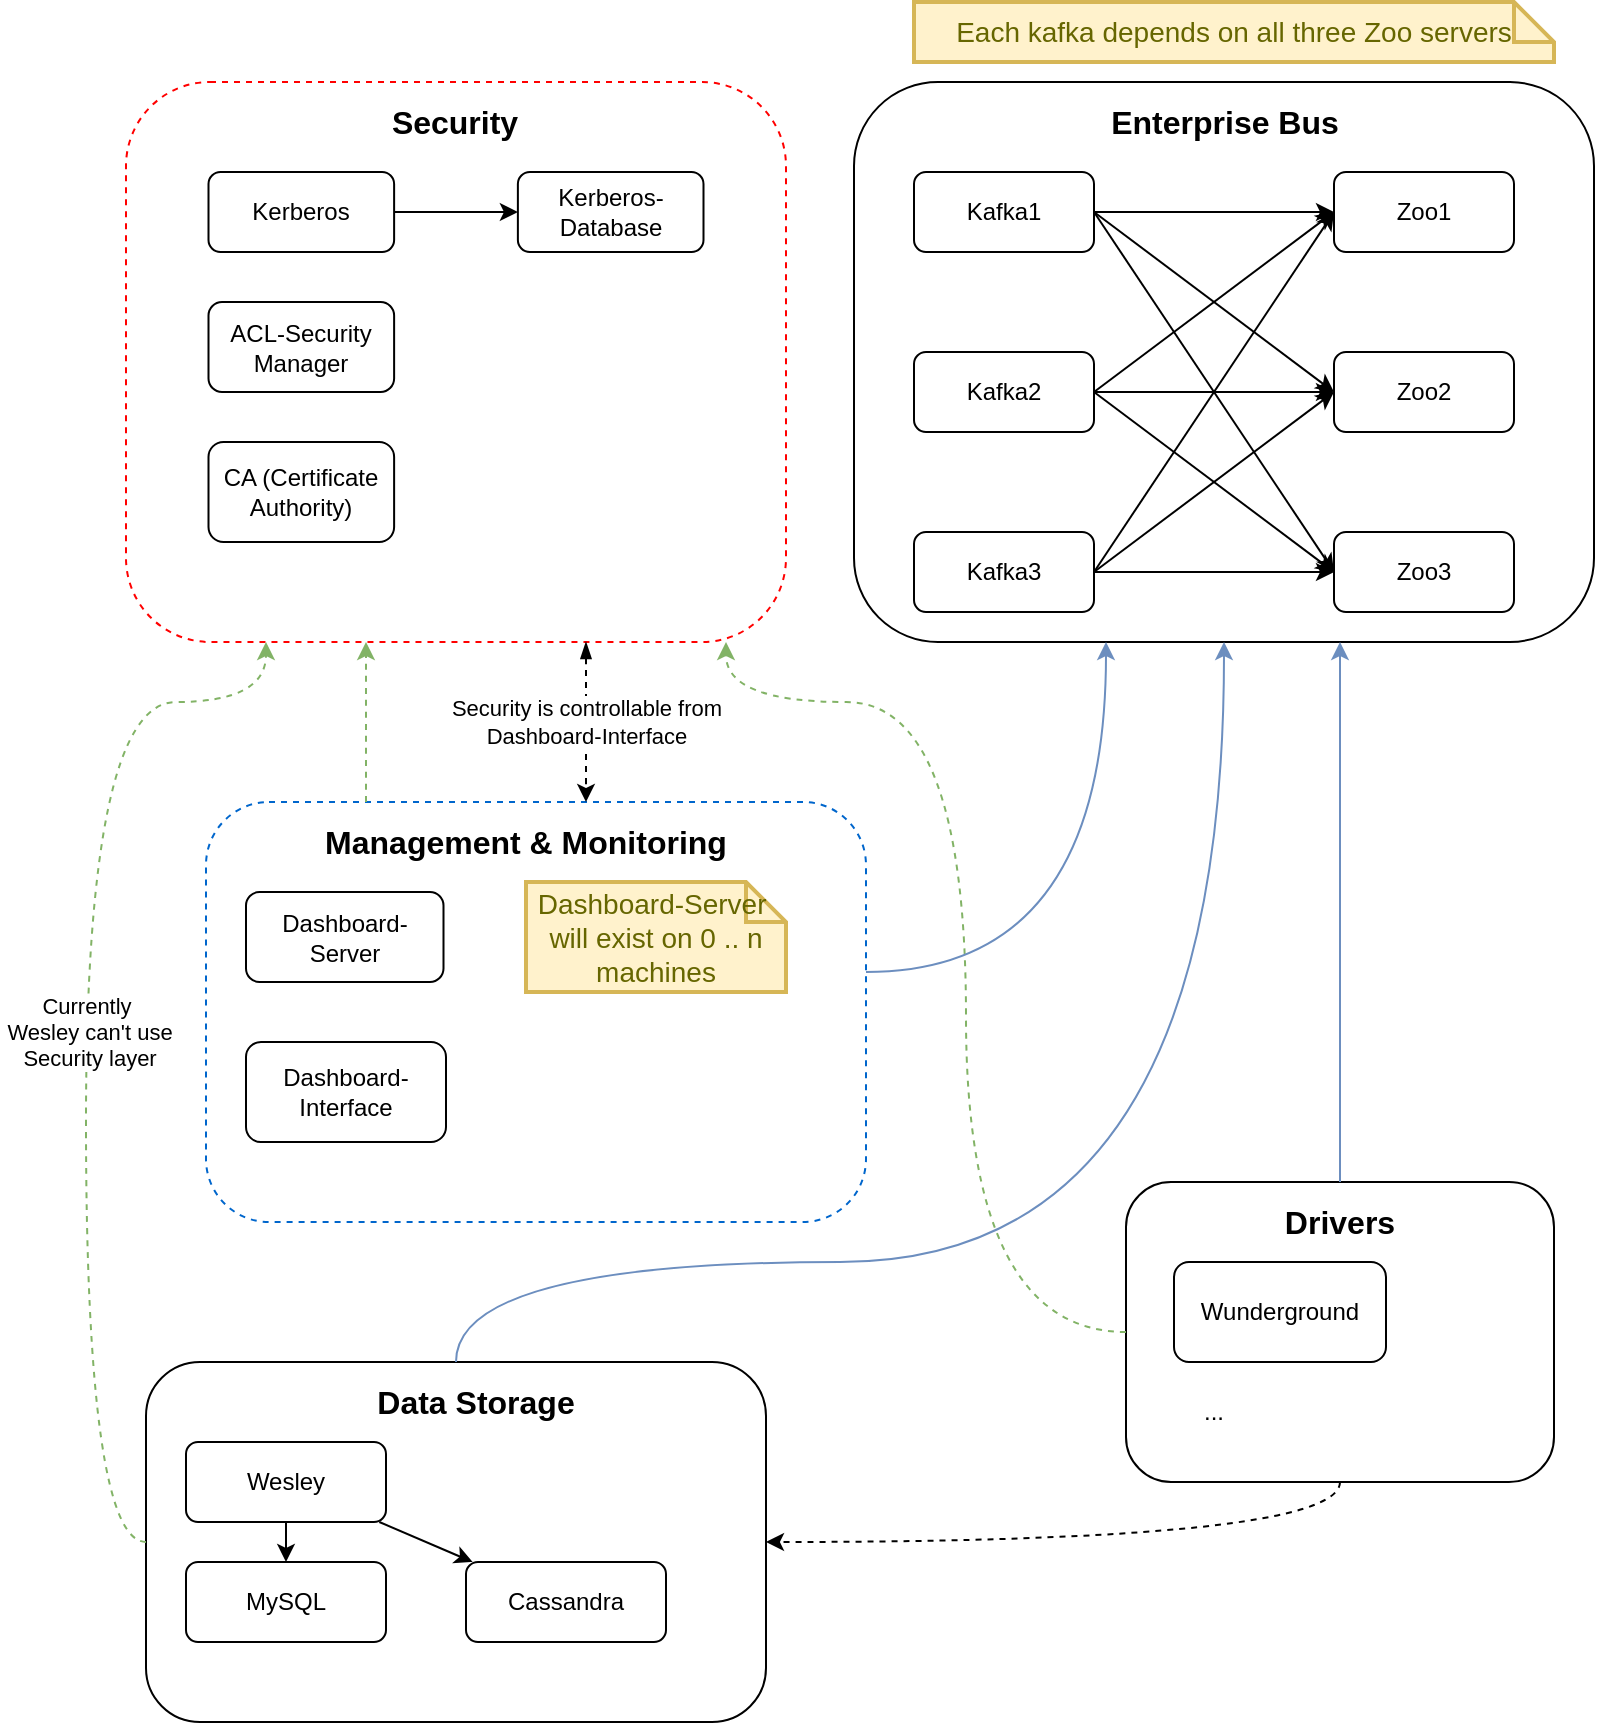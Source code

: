 <mxfile version="13.6.2" type="device"><diagram id="k93qHJ6OZA4C_yCORLoG" name="Page-1"><mxGraphModel dx="1933" dy="1003" grid="1" gridSize="10" guides="1" tooltips="1" connect="1" arrows="1" fold="1" page="1" pageScale="1" pageWidth="827" pageHeight="1169" math="0" shadow="0"><root><mxCell id="0"/><mxCell id="1" parent="0"/><mxCell id="tlD21c6eKWyXY4mZJTzf-46" value="" style="group" parent="1" vertex="1" connectable="0"><mxGeometry x="50" y="90" width="330" height="280" as="geometry"/></mxCell><mxCell id="tlD21c6eKWyXY4mZJTzf-1" value="" style="rounded=1;whiteSpace=wrap;html=1;dashed=1;strokeColor=#FF0000;" parent="tlD21c6eKWyXY4mZJTzf-46" vertex="1"><mxGeometry width="330" height="280" as="geometry"/></mxCell><mxCell id="tlD21c6eKWyXY4mZJTzf-4" value="Kerberos" style="rounded=1;whiteSpace=wrap;html=1;" parent="tlD21c6eKWyXY4mZJTzf-46" vertex="1"><mxGeometry x="41.25" y="45.0" width="92.812" height="40" as="geometry"/></mxCell><mxCell id="tlD21c6eKWyXY4mZJTzf-7" value="ACL-Security Manager" style="rounded=1;whiteSpace=wrap;html=1;" parent="tlD21c6eKWyXY4mZJTzf-46" vertex="1"><mxGeometry x="41.25" y="110" width="92.812" height="45.0" as="geometry"/></mxCell><mxCell id="tlD21c6eKWyXY4mZJTzf-8" value="CA (Certificate Authority)" style="rounded=1;whiteSpace=wrap;html=1;strokeColor=#000000;" parent="tlD21c6eKWyXY4mZJTzf-46" vertex="1"><mxGeometry x="41.25" y="180.0" width="92.812" height="50" as="geometry"/></mxCell><mxCell id="tlD21c6eKWyXY4mZJTzf-45" value="&lt;font style=&quot;font-size: 16px&quot;&gt;&lt;b&gt;Security&lt;/b&gt;&lt;/font&gt;" style="text;html=1;strokeColor=none;fillColor=none;align=center;verticalAlign=middle;whiteSpace=wrap;rounded=0;" parent="tlD21c6eKWyXY4mZJTzf-46" vertex="1"><mxGeometry x="144.375" y="10" width="41.25" height="20" as="geometry"/></mxCell><mxCell id="tlD21c6eKWyXY4mZJTzf-5" value="Kerberos-Database" style="rounded=1;whiteSpace=wrap;html=1;" parent="tlD21c6eKWyXY4mZJTzf-46" vertex="1"><mxGeometry x="195.938" y="45.0" width="92.812" height="40" as="geometry"/></mxCell><mxCell id="tlD21c6eKWyXY4mZJTzf-6" value="" style="edgeStyle=orthogonalEdgeStyle;rounded=0;orthogonalLoop=1;jettySize=auto;html=1;" parent="tlD21c6eKWyXY4mZJTzf-46" source="tlD21c6eKWyXY4mZJTzf-4" target="tlD21c6eKWyXY4mZJTzf-5" edge="1"><mxGeometry relative="1" as="geometry"/></mxCell><mxCell id="tlD21c6eKWyXY4mZJTzf-48" value="" style="group" parent="1" vertex="1" connectable="0"><mxGeometry x="414" y="50" width="370" height="320" as="geometry"/></mxCell><mxCell id="tlD21c6eKWyXY4mZJTzf-42" value="Each kafka depends on all three Zoo servers" style="shape=note;strokeWidth=2;fontSize=14;size=20;whiteSpace=wrap;html=1;fillColor=#fff2cc;strokeColor=#d6b656;fontColor=#666600;" parent="tlD21c6eKWyXY4mZJTzf-48" vertex="1"><mxGeometry x="30" width="320" height="30" as="geometry"/></mxCell><mxCell id="tlD21c6eKWyXY4mZJTzf-18" value="" style="rounded=1;whiteSpace=wrap;html=1;strokeColor=#000000;" parent="tlD21c6eKWyXY4mZJTzf-48" vertex="1"><mxGeometry y="40" width="370" height="280" as="geometry"/></mxCell><mxCell id="tlD21c6eKWyXY4mZJTzf-19" value="Kafka1" style="rounded=1;whiteSpace=wrap;html=1;strokeColor=#000000;" parent="tlD21c6eKWyXY4mZJTzf-48" vertex="1"><mxGeometry x="30" y="85" width="90" height="40" as="geometry"/></mxCell><mxCell id="tlD21c6eKWyXY4mZJTzf-20" value="Kafka2" style="rounded=1;whiteSpace=wrap;html=1;strokeColor=#000000;" parent="tlD21c6eKWyXY4mZJTzf-48" vertex="1"><mxGeometry x="30" y="175" width="90" height="40" as="geometry"/></mxCell><mxCell id="tlD21c6eKWyXY4mZJTzf-21" value="Kafka3" style="rounded=1;whiteSpace=wrap;html=1;strokeColor=#000000;" parent="tlD21c6eKWyXY4mZJTzf-48" vertex="1"><mxGeometry x="30" y="265" width="90" height="40" as="geometry"/></mxCell><mxCell id="tlD21c6eKWyXY4mZJTzf-22" value="Zoo1" style="rounded=1;whiteSpace=wrap;html=1;strokeColor=#000000;" parent="tlD21c6eKWyXY4mZJTzf-48" vertex="1"><mxGeometry x="240" y="85" width="90" height="40" as="geometry"/></mxCell><mxCell id="tlD21c6eKWyXY4mZJTzf-35" style="edgeStyle=none;rounded=0;orthogonalLoop=1;jettySize=auto;html=1;" parent="tlD21c6eKWyXY4mZJTzf-48" source="tlD21c6eKWyXY4mZJTzf-19" target="tlD21c6eKWyXY4mZJTzf-22" edge="1"><mxGeometry relative="1" as="geometry"/></mxCell><mxCell id="tlD21c6eKWyXY4mZJTzf-37" style="edgeStyle=none;rounded=0;orthogonalLoop=1;jettySize=auto;html=1;exitX=1;exitY=0.5;exitDx=0;exitDy=0;entryX=0;entryY=0.5;entryDx=0;entryDy=0;" parent="tlD21c6eKWyXY4mZJTzf-48" source="tlD21c6eKWyXY4mZJTzf-20" target="tlD21c6eKWyXY4mZJTzf-22" edge="1"><mxGeometry relative="1" as="geometry"/></mxCell><mxCell id="tlD21c6eKWyXY4mZJTzf-41" style="edgeStyle=none;rounded=0;orthogonalLoop=1;jettySize=auto;html=1;exitX=1;exitY=0.5;exitDx=0;exitDy=0;entryX=0;entryY=0.5;entryDx=0;entryDy=0;" parent="tlD21c6eKWyXY4mZJTzf-48" source="tlD21c6eKWyXY4mZJTzf-21" target="tlD21c6eKWyXY4mZJTzf-22" edge="1"><mxGeometry relative="1" as="geometry"/></mxCell><mxCell id="tlD21c6eKWyXY4mZJTzf-23" value="Zoo2" style="rounded=1;whiteSpace=wrap;html=1;strokeColor=#000000;" parent="tlD21c6eKWyXY4mZJTzf-48" vertex="1"><mxGeometry x="240" y="175" width="90" height="40" as="geometry"/></mxCell><mxCell id="tlD21c6eKWyXY4mZJTzf-34" style="edgeStyle=none;rounded=0;orthogonalLoop=1;jettySize=auto;html=1;exitX=1;exitY=0.5;exitDx=0;exitDy=0;entryX=0;entryY=0.5;entryDx=0;entryDy=0;" parent="tlD21c6eKWyXY4mZJTzf-48" source="tlD21c6eKWyXY4mZJTzf-19" target="tlD21c6eKWyXY4mZJTzf-23" edge="1"><mxGeometry relative="1" as="geometry"/></mxCell><mxCell id="tlD21c6eKWyXY4mZJTzf-36" style="edgeStyle=none;rounded=0;orthogonalLoop=1;jettySize=auto;html=1;" parent="tlD21c6eKWyXY4mZJTzf-48" source="tlD21c6eKWyXY4mZJTzf-20" target="tlD21c6eKWyXY4mZJTzf-23" edge="1"><mxGeometry relative="1" as="geometry"/></mxCell><mxCell id="tlD21c6eKWyXY4mZJTzf-40" style="edgeStyle=none;rounded=0;orthogonalLoop=1;jettySize=auto;html=1;exitX=1;exitY=0.5;exitDx=0;exitDy=0;entryX=0;entryY=0.5;entryDx=0;entryDy=0;" parent="tlD21c6eKWyXY4mZJTzf-48" source="tlD21c6eKWyXY4mZJTzf-21" target="tlD21c6eKWyXY4mZJTzf-23" edge="1"><mxGeometry relative="1" as="geometry"/></mxCell><mxCell id="tlD21c6eKWyXY4mZJTzf-24" value="Zoo3" style="rounded=1;whiteSpace=wrap;html=1;strokeColor=#000000;" parent="tlD21c6eKWyXY4mZJTzf-48" vertex="1"><mxGeometry x="240" y="265" width="90" height="40" as="geometry"/></mxCell><mxCell id="tlD21c6eKWyXY4mZJTzf-33" style="rounded=0;orthogonalLoop=1;jettySize=auto;html=1;exitX=1;exitY=0.5;exitDx=0;exitDy=0;entryX=0;entryY=0.5;entryDx=0;entryDy=0;" parent="tlD21c6eKWyXY4mZJTzf-48" source="tlD21c6eKWyXY4mZJTzf-19" target="tlD21c6eKWyXY4mZJTzf-24" edge="1"><mxGeometry relative="1" as="geometry"/></mxCell><mxCell id="tlD21c6eKWyXY4mZJTzf-38" style="edgeStyle=none;rounded=0;orthogonalLoop=1;jettySize=auto;html=1;exitX=1;exitY=0.5;exitDx=0;exitDy=0;entryX=0;entryY=0.5;entryDx=0;entryDy=0;" parent="tlD21c6eKWyXY4mZJTzf-48" source="tlD21c6eKWyXY4mZJTzf-20" target="tlD21c6eKWyXY4mZJTzf-24" edge="1"><mxGeometry relative="1" as="geometry"/></mxCell><mxCell id="tlD21c6eKWyXY4mZJTzf-39" style="edgeStyle=none;rounded=0;orthogonalLoop=1;jettySize=auto;html=1;" parent="tlD21c6eKWyXY4mZJTzf-48" source="tlD21c6eKWyXY4mZJTzf-21" target="tlD21c6eKWyXY4mZJTzf-24" edge="1"><mxGeometry relative="1" as="geometry"/></mxCell><mxCell id="tlD21c6eKWyXY4mZJTzf-47" value="&lt;span style=&quot;font-size: 16px&quot;&gt;&lt;b&gt;Enterprise Bus&lt;/b&gt;&lt;/span&gt;" style="text;html=1;strokeColor=none;fillColor=none;align=center;verticalAlign=middle;whiteSpace=wrap;rounded=0;" parent="tlD21c6eKWyXY4mZJTzf-48" vertex="1"><mxGeometry x="99.5" y="50" width="171" height="20" as="geometry"/></mxCell><mxCell id="tlD21c6eKWyXY4mZJTzf-56" value="" style="group" parent="1" vertex="1" connectable="0"><mxGeometry x="550" y="640" width="214" height="150" as="geometry"/></mxCell><mxCell id="tlD21c6eKWyXY4mZJTzf-50" value="" style="rounded=1;whiteSpace=wrap;html=1;strokeColor=#000000;" parent="tlD21c6eKWyXY4mZJTzf-56" vertex="1"><mxGeometry width="214" height="150" as="geometry"/></mxCell><mxCell id="tlD21c6eKWyXY4mZJTzf-52" value="Wunderground" style="rounded=1;whiteSpace=wrap;html=1;strokeColor=#000000;" parent="tlD21c6eKWyXY4mZJTzf-56" vertex="1"><mxGeometry x="24" y="40" width="106" height="50" as="geometry"/></mxCell><mxCell id="tlD21c6eKWyXY4mZJTzf-53" value="..." style="text;html=1;strokeColor=none;fillColor=none;align=center;verticalAlign=middle;whiteSpace=wrap;rounded=0;" parent="tlD21c6eKWyXY4mZJTzf-56" vertex="1"><mxGeometry x="24" y="105" width="40" height="20" as="geometry"/></mxCell><mxCell id="tlD21c6eKWyXY4mZJTzf-54" value="&lt;font style=&quot;font-size: 16px&quot;&gt;&lt;b&gt;Drivers&lt;/b&gt;&lt;/font&gt;" style="text;html=1;strokeColor=none;fillColor=none;align=center;verticalAlign=middle;whiteSpace=wrap;rounded=0;" parent="tlD21c6eKWyXY4mZJTzf-56" vertex="1"><mxGeometry x="2" y="10" width="210" height="20" as="geometry"/></mxCell><mxCell id="tlD21c6eKWyXY4mZJTzf-55" style="edgeStyle=none;rounded=0;orthogonalLoop=1;jettySize=auto;html=1;exitX=0.5;exitY=1;exitDx=0;exitDy=0;" parent="tlD21c6eKWyXY4mZJTzf-56" source="tlD21c6eKWyXY4mZJTzf-54" target="tlD21c6eKWyXY4mZJTzf-54" edge="1"><mxGeometry relative="1" as="geometry"/></mxCell><mxCell id="tlD21c6eKWyXY4mZJTzf-62" value="" style="group" parent="1" vertex="1" connectable="0"><mxGeometry x="90" y="450" width="330" height="210" as="geometry"/></mxCell><mxCell id="tlD21c6eKWyXY4mZJTzf-9" value="" style="rounded=1;whiteSpace=wrap;html=1;dashed=1;strokeColor=#0066CC;" parent="tlD21c6eKWyXY4mZJTzf-62" vertex="1"><mxGeometry width="330" height="210" as="geometry"/></mxCell><mxCell id="tlD21c6eKWyXY4mZJTzf-12" value="Dashboard-Interface" style="rounded=1;whiteSpace=wrap;html=1;" parent="tlD21c6eKWyXY4mZJTzf-62" vertex="1"><mxGeometry x="20" y="120" width="100" height="50" as="geometry"/></mxCell><mxCell id="tlD21c6eKWyXY4mZJTzf-17" value="Dashboard-Server&amp;nbsp;&lt;br&gt;will exist on 0 .. n machines" style="shape=note;strokeWidth=2;fontSize=14;size=20;whiteSpace=wrap;html=1;fillColor=#fff2cc;strokeColor=#d6b656;fontColor=#666600;" parent="tlD21c6eKWyXY4mZJTzf-62" vertex="1"><mxGeometry x="160" y="40" width="130" height="55" as="geometry"/></mxCell><mxCell id="tlD21c6eKWyXY4mZJTzf-49" value="&lt;font style=&quot;font-size: 16px&quot;&gt;&lt;b&gt;Management &amp;amp; Monitoring&lt;/b&gt;&lt;/font&gt;" style="text;html=1;strokeColor=none;fillColor=none;align=center;verticalAlign=middle;whiteSpace=wrap;rounded=0;" parent="tlD21c6eKWyXY4mZJTzf-62" vertex="1"><mxGeometry x="55" y="10" width="210" height="20" as="geometry"/></mxCell><mxCell id="tlD21c6eKWyXY4mZJTzf-11" value="Dashboard-Server" style="rounded=1;whiteSpace=wrap;html=1;" parent="tlD21c6eKWyXY4mZJTzf-62" vertex="1"><mxGeometry x="20" y="45" width="98.75" height="45" as="geometry"/></mxCell><mxCell id="tlD21c6eKWyXY4mZJTzf-65" value="" style="group" parent="1" vertex="1" connectable="0"><mxGeometry x="60" y="730" width="310" height="180" as="geometry"/></mxCell><mxCell id="tlD21c6eKWyXY4mZJTzf-57" value="" style="rounded=1;whiteSpace=wrap;html=1;strokeColor=#000000;" parent="tlD21c6eKWyXY4mZJTzf-65" vertex="1"><mxGeometry width="310" height="180" as="geometry"/></mxCell><mxCell id="tlD21c6eKWyXY4mZJTzf-59" value="MySQL" style="rounded=1;whiteSpace=wrap;html=1;strokeColor=#000000;" parent="tlD21c6eKWyXY4mZJTzf-65" vertex="1"><mxGeometry x="20" y="100" width="100" height="40" as="geometry"/></mxCell><mxCell id="tlD21c6eKWyXY4mZJTzf-60" value="Cassandra" style="rounded=1;whiteSpace=wrap;html=1;strokeColor=#000000;" parent="tlD21c6eKWyXY4mZJTzf-65" vertex="1"><mxGeometry x="160" y="100" width="100" height="40" as="geometry"/></mxCell><mxCell id="tlD21c6eKWyXY4mZJTzf-61" value="&lt;font style=&quot;font-size: 16px&quot;&gt;&lt;b&gt;Data Storage&lt;/b&gt;&lt;/font&gt;" style="text;html=1;strokeColor=none;fillColor=none;align=center;verticalAlign=middle;whiteSpace=wrap;rounded=0;" parent="tlD21c6eKWyXY4mZJTzf-65" vertex="1"><mxGeometry x="60" y="10" width="210" height="20" as="geometry"/></mxCell><mxCell id="tlD21c6eKWyXY4mZJTzf-63" style="edgeStyle=none;rounded=0;orthogonalLoop=1;jettySize=auto;html=1;" parent="tlD21c6eKWyXY4mZJTzf-65" source="tlD21c6eKWyXY4mZJTzf-58" target="tlD21c6eKWyXY4mZJTzf-60" edge="1"><mxGeometry relative="1" as="geometry"/></mxCell><mxCell id="tlD21c6eKWyXY4mZJTzf-64" style="edgeStyle=none;rounded=0;orthogonalLoop=1;jettySize=auto;html=1;" parent="tlD21c6eKWyXY4mZJTzf-65" source="tlD21c6eKWyXY4mZJTzf-58" target="tlD21c6eKWyXY4mZJTzf-59" edge="1"><mxGeometry relative="1" as="geometry"/></mxCell><mxCell id="tlD21c6eKWyXY4mZJTzf-58" value="Wesley" style="rounded=1;whiteSpace=wrap;html=1;strokeColor=#000000;" parent="tlD21c6eKWyXY4mZJTzf-65" vertex="1"><mxGeometry x="20" y="40" width="100" height="40" as="geometry"/></mxCell><mxCell id="tlD21c6eKWyXY4mZJTzf-66" style="edgeStyle=orthogonalEdgeStyle;rounded=0;orthogonalLoop=1;jettySize=auto;html=1;curved=1;fillColor=#dae8fc;strokeColor=#6c8ebf;" parent="1" source="tlD21c6eKWyXY4mZJTzf-50" target="tlD21c6eKWyXY4mZJTzf-18" edge="1"><mxGeometry relative="1" as="geometry"><Array as="points"><mxPoint x="657" y="440"/><mxPoint x="657" y="440"/></Array></mxGeometry></mxCell><mxCell id="tlD21c6eKWyXY4mZJTzf-67" style="edgeStyle=orthogonalEdgeStyle;rounded=0;orthogonalLoop=1;jettySize=auto;html=1;curved=1;fillColor=#dae8fc;strokeColor=#6c8ebf;" parent="1" source="tlD21c6eKWyXY4mZJTzf-57" target="tlD21c6eKWyXY4mZJTzf-18" edge="1"><mxGeometry relative="1" as="geometry"><Array as="points"><mxPoint x="215" y="680"/><mxPoint x="599" y="680"/></Array></mxGeometry></mxCell><mxCell id="tlD21c6eKWyXY4mZJTzf-68" style="edgeStyle=orthogonalEdgeStyle;curved=1;rounded=0;orthogonalLoop=1;jettySize=auto;html=1;dashed=1;" parent="1" source="tlD21c6eKWyXY4mZJTzf-50" target="tlD21c6eKWyXY4mZJTzf-57" edge="1"><mxGeometry relative="1" as="geometry"><Array as="points"><mxPoint x="657" y="820"/></Array></mxGeometry></mxCell><mxCell id="tlD21c6eKWyXY4mZJTzf-69" style="edgeStyle=orthogonalEdgeStyle;curved=1;rounded=0;orthogonalLoop=1;jettySize=auto;html=1;dashed=1;fillColor=#d5e8d4;strokeColor=#82b366;" parent="1" source="tlD21c6eKWyXY4mZJTzf-50" target="tlD21c6eKWyXY4mZJTzf-1" edge="1"><mxGeometry relative="1" as="geometry"><Array as="points"><mxPoint x="470" y="715"/><mxPoint x="470" y="400"/><mxPoint x="350" y="400"/></Array></mxGeometry></mxCell><mxCell id="tlD21c6eKWyXY4mZJTzf-70" value="Currently&lt;br&gt;&amp;nbsp;Wesley can't use&lt;br&gt;&amp;nbsp;Security layer" style="edgeStyle=orthogonalEdgeStyle;curved=1;rounded=0;orthogonalLoop=1;jettySize=auto;html=1;dashed=1;fillColor=#d5e8d4;strokeColor=#82b366;" parent="1" source="tlD21c6eKWyXY4mZJTzf-57" target="tlD21c6eKWyXY4mZJTzf-1" edge="1"><mxGeometry relative="1" as="geometry"><Array as="points"><mxPoint x="30" y="820"/><mxPoint x="30" y="400"/><mxPoint x="120" y="400"/></Array></mxGeometry></mxCell><mxCell id="tlD21c6eKWyXY4mZJTzf-71" style="edgeStyle=orthogonalEdgeStyle;curved=1;rounded=0;orthogonalLoop=1;jettySize=auto;html=1;fillColor=#dae8fc;strokeColor=#6c8ebf;" parent="1" source="tlD21c6eKWyXY4mZJTzf-9" target="tlD21c6eKWyXY4mZJTzf-18" edge="1"><mxGeometry relative="1" as="geometry"><Array as="points"><mxPoint x="540" y="535"/></Array></mxGeometry></mxCell><mxCell id="tlD21c6eKWyXY4mZJTzf-72" value="Security is controllable from&lt;br&gt;Dashboard-Interface" style="edgeStyle=orthogonalEdgeStyle;curved=1;rounded=0;orthogonalLoop=1;jettySize=auto;html=1;dashed=1;startArrow=blockThin;startFill=1;" parent="1" source="tlD21c6eKWyXY4mZJTzf-1" target="tlD21c6eKWyXY4mZJTzf-9" edge="1"><mxGeometry relative="1" as="geometry"><Array as="points"><mxPoint x="280" y="410"/><mxPoint x="280" y="410"/></Array></mxGeometry></mxCell><mxCell id="tlD21c6eKWyXY4mZJTzf-73" style="edgeStyle=orthogonalEdgeStyle;curved=1;rounded=0;orthogonalLoop=1;jettySize=auto;html=1;dashed=1;fillColor=#d5e8d4;strokeColor=#82b366;" parent="1" source="tlD21c6eKWyXY4mZJTzf-9" target="tlD21c6eKWyXY4mZJTzf-1" edge="1"><mxGeometry relative="1" as="geometry"><Array as="points"><mxPoint x="170" y="410"/><mxPoint x="170" y="410"/></Array></mxGeometry></mxCell></root></mxGraphModel></diagram></mxfile>